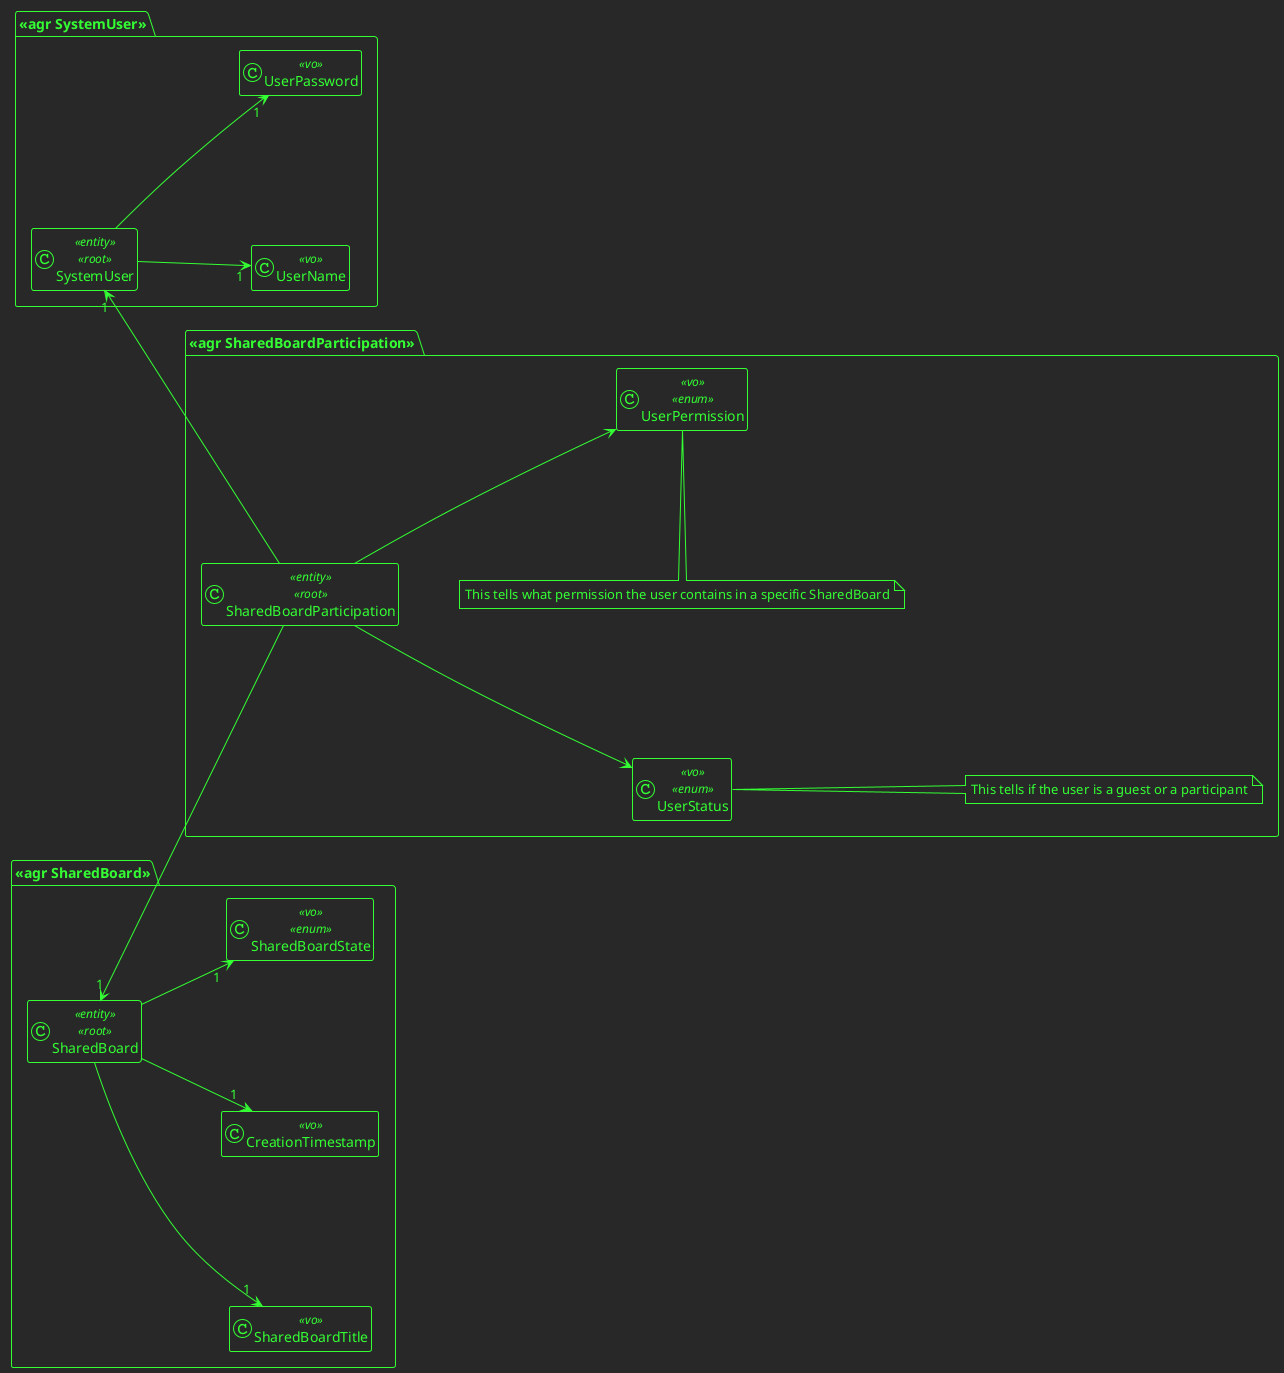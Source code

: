 @startuml DDD

!theme crt-green
skinparam nodesep 150
hide empty members
left to right direction

package "<<agr SystemUser>>"{
    class SystemUser<<entity>><<root>>{}
    class UserName<<vo>>{}
    class UserPassword<<vo>>{}

    SystemUser --> "1" UserName
    SystemUser --> "1" UserPassword
}

package "<<agr SharedBoard>>"{
    class SharedBoard<<entity>><<root>>{}
    class SharedBoardTitle<<vo>>{}
    class CreationTimestamp<<vo>>{}
    class SharedBoardState<<vo>><<enum>>{}

    SharedBoard --> "1" SharedBoardState
    SharedBoard --> "1" SharedBoardTitle
    SharedBoard --> "1" CreationTimestamp
}

package "<<agr SharedBoardParticipation>>"{
    class SharedBoardParticipation<<entity>><<root>>{}
    class UserPermission<<vo>><<enum>>{}
    note top: This tells what permission the user contains in a specific SharedBoard
    class UserStatus <<vo>><<enum>>{}
    note right: This tells if the user is a guest or a participant

    SharedBoardParticipation --> UserPermission
    SharedBoardParticipation --> UserStatus
    SharedBoard "1" <-- SharedBoardParticipation
    SystemUser "1" <-- SharedBoardParticipation
}


@enduml
